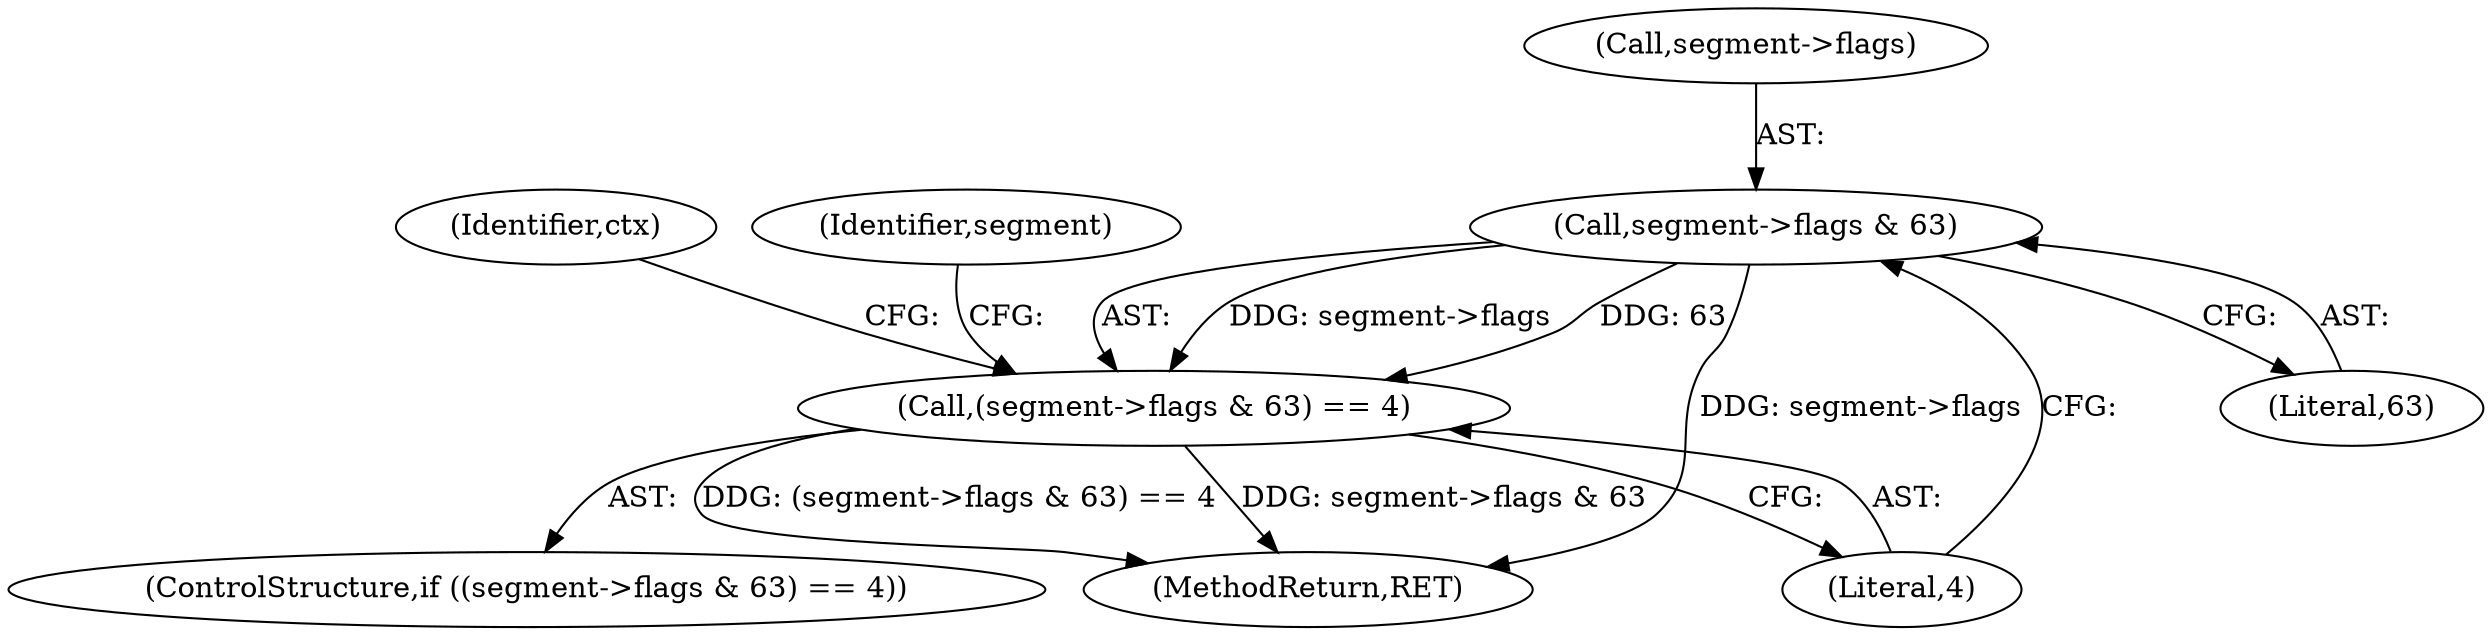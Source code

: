 digraph "0_ghostscript_e698d5c11d27212aa1098bc5b1673a3378563092_19@pointer" {
"1001570" [label="(Call,segment->flags & 63)"];
"1001569" [label="(Call,(segment->flags & 63) == 4)"];
"1001570" [label="(Call,segment->flags & 63)"];
"1001587" [label="(Identifier,ctx)"];
"1001571" [label="(Call,segment->flags)"];
"1001568" [label="(ControlStructure,if ((segment->flags & 63) == 4))"];
"1001574" [label="(Literal,63)"];
"1001768" [label="(MethodReturn,RET)"];
"1001569" [label="(Call,(segment->flags & 63) == 4)"];
"1001579" [label="(Identifier,segment)"];
"1001575" [label="(Literal,4)"];
"1001570" -> "1001569"  [label="AST: "];
"1001570" -> "1001574"  [label="CFG: "];
"1001571" -> "1001570"  [label="AST: "];
"1001574" -> "1001570"  [label="AST: "];
"1001575" -> "1001570"  [label="CFG: "];
"1001570" -> "1001768"  [label="DDG: segment->flags"];
"1001570" -> "1001569"  [label="DDG: segment->flags"];
"1001570" -> "1001569"  [label="DDG: 63"];
"1001569" -> "1001568"  [label="AST: "];
"1001569" -> "1001575"  [label="CFG: "];
"1001575" -> "1001569"  [label="AST: "];
"1001579" -> "1001569"  [label="CFG: "];
"1001587" -> "1001569"  [label="CFG: "];
"1001569" -> "1001768"  [label="DDG: (segment->flags & 63) == 4"];
"1001569" -> "1001768"  [label="DDG: segment->flags & 63"];
}
